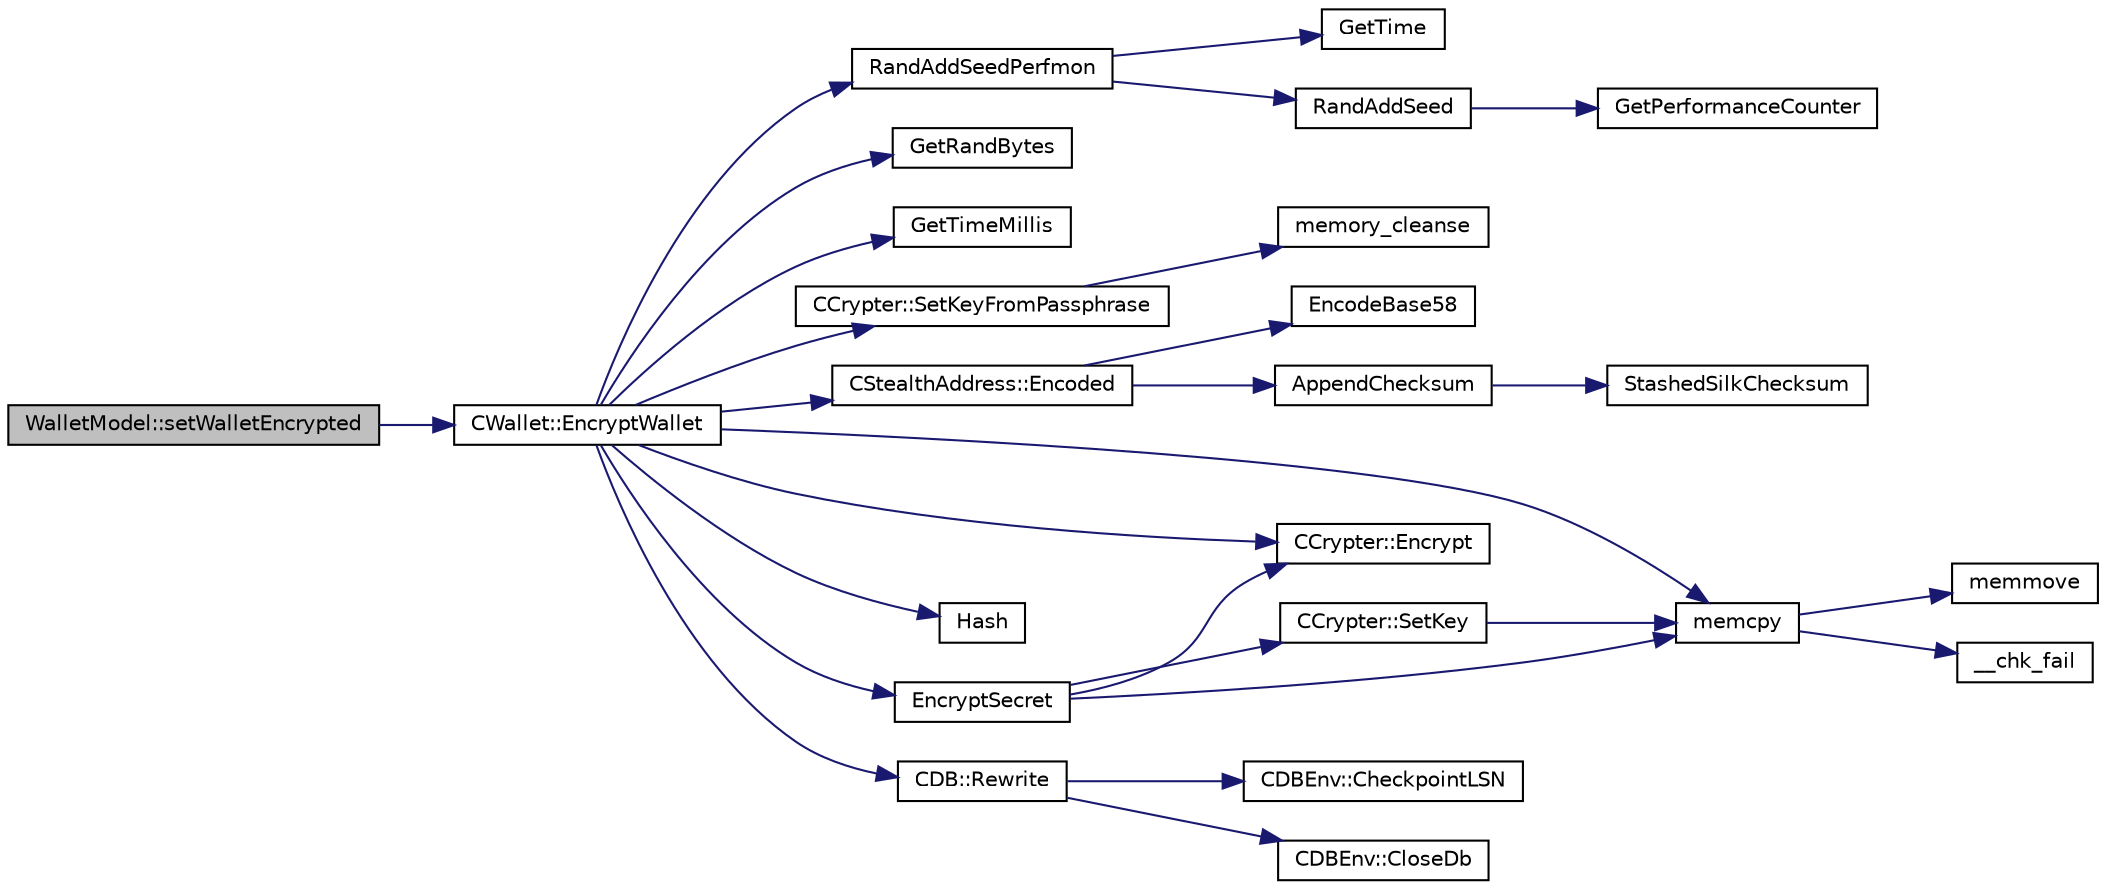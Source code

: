 digraph "WalletModel::setWalletEncrypted"
{
  edge [fontname="Helvetica",fontsize="10",labelfontname="Helvetica",labelfontsize="10"];
  node [fontname="Helvetica",fontsize="10",shape=record];
  rankdir="LR";
  Node905 [label="WalletModel::setWalletEncrypted",height=0.2,width=0.4,color="black", fillcolor="grey75", style="filled", fontcolor="black"];
  Node905 -> Node906 [color="midnightblue",fontsize="10",style="solid",fontname="Helvetica"];
  Node906 [label="CWallet::EncryptWallet",height=0.2,width=0.4,color="black", fillcolor="white", style="filled",URL="$class_c_wallet.html#ab34fe5bf771619dcbe22a65f013e5469"];
  Node906 -> Node907 [color="midnightblue",fontsize="10",style="solid",fontname="Helvetica"];
  Node907 [label="RandAddSeedPerfmon",height=0.2,width=0.4,color="black", fillcolor="white", style="filled",URL="$util_8cpp.html#a786af12a87491f8dc24351d93b9833b6"];
  Node907 -> Node908 [color="midnightblue",fontsize="10",style="solid",fontname="Helvetica"];
  Node908 [label="RandAddSeed",height=0.2,width=0.4,color="black", fillcolor="white", style="filled",URL="$util_8cpp.html#ab699fbdf803610a4e2060fd87787f7e0"];
  Node908 -> Node909 [color="midnightblue",fontsize="10",style="solid",fontname="Helvetica"];
  Node909 [label="GetPerformanceCounter",height=0.2,width=0.4,color="black", fillcolor="white", style="filled",URL="$util_8h.html#acd4d9988b9bb3f31fddf72a34b2bc37f"];
  Node907 -> Node910 [color="midnightblue",fontsize="10",style="solid",fontname="Helvetica"];
  Node910 [label="GetTime",height=0.2,width=0.4,color="black", fillcolor="white", style="filled",URL="$util_8cpp.html#a46fac5fba8ba905b5f9acb364f5d8c6f"];
  Node906 -> Node911 [color="midnightblue",fontsize="10",style="solid",fontname="Helvetica"];
  Node911 [label="GetRandBytes",height=0.2,width=0.4,color="black", fillcolor="white", style="filled",URL="$util_8cpp.html#acf52c2aa8213c7b15e26594a2264ed8a"];
  Node906 -> Node912 [color="midnightblue",fontsize="10",style="solid",fontname="Helvetica"];
  Node912 [label="GetTimeMillis",height=0.2,width=0.4,color="black", fillcolor="white", style="filled",URL="$util_8h.html#a139d0fe6387b9e230a9b8bb12d9b43b9"];
  Node906 -> Node913 [color="midnightblue",fontsize="10",style="solid",fontname="Helvetica"];
  Node913 [label="CCrypter::SetKeyFromPassphrase",height=0.2,width=0.4,color="black", fillcolor="white", style="filled",URL="$class_c_crypter.html#a5368279e4a1549d3c1d15d8aa2179708"];
  Node913 -> Node914 [color="midnightblue",fontsize="10",style="solid",fontname="Helvetica"];
  Node914 [label="memory_cleanse",height=0.2,width=0.4,color="black", fillcolor="white", style="filled",URL="$cleanse_8cpp.html#a5a4afb85dd16ecc1f6019c782db78663"];
  Node906 -> Node915 [color="midnightblue",fontsize="10",style="solid",fontname="Helvetica"];
  Node915 [label="CCrypter::Encrypt",height=0.2,width=0.4,color="black", fillcolor="white", style="filled",URL="$class_c_crypter.html#a124fcd3021569a660ce2daa3391c8ea4"];
  Node906 -> Node916 [color="midnightblue",fontsize="10",style="solid",fontname="Helvetica"];
  Node916 [label="CStealthAddress::Encoded",height=0.2,width=0.4,color="black", fillcolor="white", style="filled",URL="$class_c_stealth_address.html#a1318c3f56f64354f4c909380ba692c91"];
  Node916 -> Node917 [color="midnightblue",fontsize="10",style="solid",fontname="Helvetica"];
  Node917 [label="AppendChecksum",height=0.2,width=0.4,color="black", fillcolor="white", style="filled",URL="$stealth_8cpp.html#aa4f182dc0efd181cef81ca75ae960533"];
  Node917 -> Node918 [color="midnightblue",fontsize="10",style="solid",fontname="Helvetica"];
  Node918 [label="StashedSilkChecksum",height=0.2,width=0.4,color="black", fillcolor="white", style="filled",URL="$stealth_8cpp.html#abb79a3b98a10b85daf3f3ff35c1cbfa8"];
  Node916 -> Node919 [color="midnightblue",fontsize="10",style="solid",fontname="Helvetica"];
  Node919 [label="EncodeBase58",height=0.2,width=0.4,color="black", fillcolor="white", style="filled",URL="$base58_8cpp.html#a8d6f0e9d5df175b4966dcede31dc90ad",tooltip="Encode a byte sequence as a base58-encoded string. "];
  Node906 -> Node920 [color="midnightblue",fontsize="10",style="solid",fontname="Helvetica"];
  Node920 [label="memcpy",height=0.2,width=0.4,color="black", fillcolor="white", style="filled",URL="$glibc__compat_8cpp.html#a0f46826ab0466591e136db24394923cf"];
  Node920 -> Node921 [color="midnightblue",fontsize="10",style="solid",fontname="Helvetica"];
  Node921 [label="memmove",height=0.2,width=0.4,color="black", fillcolor="white", style="filled",URL="$glibc__compat_8cpp.html#a9778d49e9029dd75bc53ecbbf9f5e9a1"];
  Node920 -> Node922 [color="midnightblue",fontsize="10",style="solid",fontname="Helvetica"];
  Node922 [label="__chk_fail",height=0.2,width=0.4,color="black", fillcolor="white", style="filled",URL="$glibc__compat_8cpp.html#a424ac71631da5ada2976630ff67051d1"];
  Node906 -> Node923 [color="midnightblue",fontsize="10",style="solid",fontname="Helvetica"];
  Node923 [label="Hash",height=0.2,width=0.4,color="black", fillcolor="white", style="filled",URL="$hash_8h.html#ab3f6c437460137530d86e09c2c102e99"];
  Node906 -> Node924 [color="midnightblue",fontsize="10",style="solid",fontname="Helvetica"];
  Node924 [label="EncryptSecret",height=0.2,width=0.4,color="black", fillcolor="white", style="filled",URL="$crypter_8cpp.html#a4fa4e3134d2b6e4913b9ce6369820697"];
  Node924 -> Node920 [color="midnightblue",fontsize="10",style="solid",fontname="Helvetica"];
  Node924 -> Node925 [color="midnightblue",fontsize="10",style="solid",fontname="Helvetica"];
  Node925 [label="CCrypter::SetKey",height=0.2,width=0.4,color="black", fillcolor="white", style="filled",URL="$class_c_crypter.html#a0d948dd4796e2420e1dd9c1ddbf7974e"];
  Node925 -> Node920 [color="midnightblue",fontsize="10",style="solid",fontname="Helvetica"];
  Node924 -> Node915 [color="midnightblue",fontsize="10",style="solid",fontname="Helvetica"];
  Node906 -> Node926 [color="midnightblue",fontsize="10",style="solid",fontname="Helvetica"];
  Node926 [label="CDB::Rewrite",height=0.2,width=0.4,color="black", fillcolor="white", style="filled",URL="$class_c_d_b.html#acfb8a373edb9c4cfab780fb7578b277e"];
  Node926 -> Node927 [color="midnightblue",fontsize="10",style="solid",fontname="Helvetica"];
  Node927 [label="CDBEnv::CloseDb",height=0.2,width=0.4,color="black", fillcolor="white", style="filled",URL="$class_c_d_b_env.html#ac53fd53afdd1e0881b8ffbb11a89b556"];
  Node926 -> Node928 [color="midnightblue",fontsize="10",style="solid",fontname="Helvetica"];
  Node928 [label="CDBEnv::CheckpointLSN",height=0.2,width=0.4,color="black", fillcolor="white", style="filled",URL="$class_c_d_b_env.html#aa4e0fe52dfc0da22fe9bf59eeda57fba"];
}

